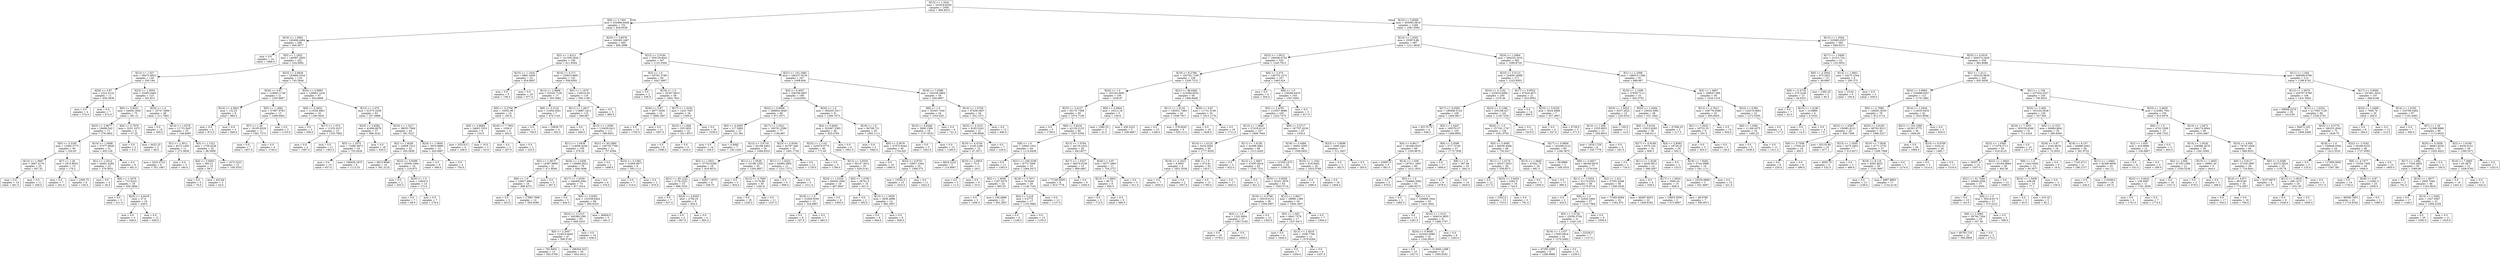 digraph Tree {
node [shape=box] ;
0 [label="X[15] <= 1.3241\nmse = 332018.8339\nsamples = 2000\nvalue = 994.4915"] ;
1 [label="X[6] <= 2.7491\nmse = 334466.6448\nsamples = 731\nvalue = 826.8536"] ;
0 -> 1 [labeldistance=2.5, labelangle=45, headlabel="True"] ;
2 [label="X[16] <= 1.0081\nmse = 245406.4484\nsamples = 266\nvalue = 600.5677"] ;
1 -> 2 ;
3 [label="mse = 0.0\nsamples = 14\nvalue = 1968.0"] ;
2 -> 3 ;
4 [label="X[5] <= 1.1832\nmse = 149387.2005\nsamples = 252\nvalue = 524.5992"] ;
2 -> 4 ;
5 [label="X[13] <= 1.027\nmse = 38473.9922\nsamples = 134\nvalue = 330.194"] ;
4 -> 5 ;
6 [label="X[26] <= 0.87\nmse = 2222.4132\nsamples = 11\nvalue = 636.3636"] ;
5 -> 6 ;
7 [label="mse = 0.0\nsamples = 4\nvalue = 574.0"] ;
6 -> 7 ;
8 [label="mse = 0.0\nsamples = 7\nvalue = 672.0"] ;
6 -> 8 ;
9 [label="X[22] <= 1.0054\nmse = 32583.0463\nsamples = 123\nvalue = 302.813"] ;
5 -> 9 ;
10 [label="X[0] <= 5.8431\nmse = 34006.1856\nsamples = 75\nvalue = 361.12"] ;
9 -> 10 ;
11 [label="X[25] <= 3.9677\nmse = 29496.542\nsamples = 71\nvalue = 379.3662"] ;
10 -> 11 ;
12 [label="X[0] <= 3.3185\nmse = 15492.5775\nsamples = 40\nvalue = 320.65"] ;
11 -> 12 ;
13 [label="X[13] <= 1.0667\nmse = 3667.4176\nsamples = 25\nvalue = 407.32"] ;
12 -> 13 ;
14 [label="mse = 0.0\nsamples = 14\nvalue = 461.0"] ;
13 -> 14 ;
15 [label="mse = 0.0\nsamples = 11\nvalue = 339.0"] ;
13 -> 15 ;
16 [label="X[7] <= 1.26\nmse = 1815.8933\nsamples = 15\nvalue = 176.2"] ;
12 -> 16 ;
17 [label="mse = 0.0\nsamples = 7\nvalue = 201.0"] ;
16 -> 17 ;
18 [label="mse = 2395.75\nsamples = 8\nvalue = 154.5"] ;
16 -> 18 ;
19 [label="X[14] <= 1.0498\nmse = 37377.6608\nsamples = 31\nvalue = 455.129"] ;
11 -> 19 ;
20 [label="X[1] <= 1.2514\nmse = 26461.0284\nsamples = 23\nvalue = 376.5652"] ;
19 -> 20 ;
21 [label="mse = 0.0\nsamples = 4\nvalue = 26.0"] ;
20 -> 21 ;
22 [label="X[6] <= 1.3279\nmse = 712.0222\nsamples = 19\nvalue = 450.3684"] ;
20 -> 22 ;
23 [label="mse = 0.0\nsamples = 3\nvalue = 511.0"] ;
22 -> 23 ;
24 [label="X[25] <= 4.0419\nmse = 27.0\nsamples = 16\nvalue = 439.0"] ;
22 -> 24 ;
25 [label="mse = 0.0\nsamples = 4\nvalue = 448.0"] ;
24 -> 25 ;
26 [label="mse = 0.0\nsamples = 12\nvalue = 436.0"] ;
24 -> 26 ;
27 [label="mse = 0.0\nsamples = 8\nvalue = 681.0"] ;
19 -> 27 ;
28 [label="X[4] <= 5.7976\nmse = 3251.1875\nsamples = 4\nvalue = 37.25"] ;
10 -> 28 ;
29 [label="mse = 0.0\nsamples = 2\nvalue = 5.0"] ;
28 -> 29 ;
30 [label="mse = 4422.25\nsamples = 2\nvalue = 69.5"] ;
28 -> 30 ;
31 [label="X[20] <= 1.0\nmse = 16747.2899\nsamples = 48\nvalue = 211.7083"] ;
9 -> 31 ;
32 [label="mse = 0.0\nsamples = 15\nvalue = 350.0"] ;
31 -> 32 ;
33 [label="X[14] <= 1.0278\nmse = 11715.3407\nsamples = 33\nvalue = 148.8485"] ;
31 -> 33 ;
34 [label="X[1] <= 1.3011\nmse = 8373.1405\nsamples = 11\nvalue = 273.3636"] ;
33 -> 34 ;
35 [label="mse = 2033.4722\nsamples = 6\nvalue = 351.1667"] ;
34 -> 35 ;
36 [label="mse = 0.0\nsamples = 5\nvalue = 180.0"] ;
34 -> 36 ;
37 [label="X[5] <= 1.1321\nmse = 1758.4236\nsamples = 22\nvalue = 86.5909"] ;
33 -> 37 ;
38 [label="X[4] <= 5.0945\nmse = 495.21\nsamples = 10\nvalue = 59.3"] ;
37 -> 38 ;
39 [label="mse = 0.0\nsamples = 5\nvalue = 76.0"] ;
38 -> 39 ;
40 [label="mse = 432.64\nsamples = 5\nvalue = 42.6"] ;
38 -> 40 ;
41 [label="mse = 1673.2222\nsamples = 12\nvalue = 109.3333"] ;
37 -> 41 ;
42 [label="X[23] <= 2.6626\nmse = 183684.3164\nsamples = 118\nvalue = 745.3644"] ;
4 -> 42 ;
43 [label="X[26] <= 0.87\nmse = 119663.1746\nsamples = 21\nvalue = 1255.6667"] ;
42 -> 43 ;
44 [label="X[10] <= 4.5822\nmse = 132.25\nsamples = 8\nvalue = 860.5"] ;
43 -> 44 ;
45 [label="mse = 0.0\nsamples = 4\nvalue = 872.0"] ;
44 -> 45 ;
46 [label="mse = 0.0\nsamples = 4\nvalue = 849.0"] ;
44 -> 46 ;
47 [label="X[5] <= 1.1894\nmse = 37987.9763\nsamples = 13\nvalue = 1498.8462"] ;
43 -> 47 ;
48 [label="X[7] <= 1.26\nmse = 19193.6529\nsamples = 11\nvalue = 1561.7273"] ;
47 -> 48 ;
49 [label="mse = 0.0\nsamples = 7\nvalue = 1457.0"] ;
48 -> 49 ;
50 [label="mse = 0.0\nsamples = 4\nvalue = 1745.0"] ;
48 -> 50 ;
51 [label="mse = 0.0\nsamples = 2\nvalue = 1153.0"] ;
47 -> 51 ;
52 [label="X[24] <= 0.9893\nmse = 128962.1418\nsamples = 97\nvalue = 634.8866"] ;
42 -> 52 ;
53 [label="X[9] <= 5.3933\nmse = 113528.4961\nsamples = 16\nvalue = 1180.5625"] ;
52 -> 53 ;
54 [label="mse = 0.0\nsamples = 3\nvalue = 508.0"] ;
53 -> 54 ;
55 [label="X[17] <= 1.074\nmse = 11252.0237\nsamples = 13\nvalue = 1335.7692"] ;
53 -> 55 ;
56 [label="mse = 0.0\nsamples = 2\nvalue = 1087.0"] ;
55 -> 56 ;
57 [label="mse = 0.0\nsamples = 11\nvalue = 1381.0"] ;
55 -> 57 ;
58 [label="X[13] <= 1.075\nmse = 61575.3236\nsamples = 81\nvalue = 527.0988"] ;
52 -> 58 ;
59 [label="X[25] <= 3.8382\nmse = 41694.8678\nsamples = 37\nvalue = 688.3243"] ;
58 -> 59 ;
60 [label="X[5] <= 1.1875\nmse = 72582.9972\nsamples = 19\nvalue = 753.0526"] ;
59 -> 60 ;
61 [label="mse = 0.0\nsamples = 15\nvalue = 657.0"] ;
60 -> 61 ;
62 [label="mse = 180429.1875\nsamples = 4\nvalue = 1113.25"] ;
60 -> 62 ;
63 [label="mse = 0.0\nsamples = 18\nvalue = 620.0"] ;
59 -> 63 ;
64 [label="X[16] <= 1.1017\nmse = 38053.7949\nsamples = 44\nvalue = 391.5227"] ;
58 -> 64 ;
65 [label="X[2] <= 1.4028\nmse = 23008.7412\nsamples = 32\nvalue = 305.5938"] ;
64 -> 65 ;
66 [label="mse = 5813.9648\nsamples = 16\nvalue = 391.3125"] ;
65 -> 66 ;
67 [label="X[22] <= 0.9399\nmse = 25508.1094\nsamples = 16\nvalue = 219.875"] ;
65 -> 67 ;
68 [label="mse = 0.0\nsamples = 2\nvalue = 555.0"] ;
67 -> 68 ;
69 [label="X[20] <= 1.0\nmse = 10816.0\nsamples = 14\nvalue = 172.0"] ;
67 -> 69 ;
70 [label="mse = 0.0\nsamples = 7\nvalue = 68.0"] ;
69 -> 70 ;
71 [label="mse = 0.0\nsamples = 7\nvalue = 276.0"] ;
69 -> 71 ;
72 [label="X[24] <= 1.0604\nmse = 5976.8889\nsamples = 12\nvalue = 620.6667"] ;
64 -> 72 ;
73 [label="mse = 0.0\nsamples = 8\nvalue = 566.0"] ;
72 -> 73 ;
74 [label="mse = 0.0\nsamples = 4\nvalue = 730.0"] ;
72 -> 74 ;
75 [label="X[25] <= 3.8578\nmse = 339365.1687\nsamples = 465\nvalue = 956.2989"] ;
1 -> 75 ;
76 [label="X[2] <= 1.4313\nmse = 121339.2926\nsamples = 158\nvalue = 611.9304"] ;
75 -> 76 ;
77 [label="X[15] <= 1.1434\nmse = 9881.4556\nsamples = 23\nvalue = 924.6087"] ;
76 -> 77 ;
78 [label="mse = 0.0\nsamples = 5\nvalue = 736.0"] ;
77 -> 78 ;
79 [label="mse = 0.0\nsamples = 18\nvalue = 977.0"] ;
77 -> 79 ;
80 [label="X[10] <= 6.271\nmse = 120833.8691\nsamples = 135\nvalue = 558.6593"] ;
76 -> 80 ;
81 [label="X[12] <= 2.9668\nmse = 53234.7128\nsamples = 17\nvalue = 305.5882"] ;
80 -> 81 ;
82 [label="X[9] <= 5.2794\nmse = 19352.96\nsamples = 10\nvalue = 185.8"] ;
81 -> 82 ;
83 [label="X[0] <= 2.8684\nmse = 24601.3333\nsamples = 6\nvalue = 133.0"] ;
82 -> 83 ;
84 [label="mse = 33219.0\nsamples = 4\nvalue = 168.0"] ;
83 -> 84 ;
85 [label="mse = 16.0\nsamples = 2\nvalue = 63.0"] ;
83 -> 85 ;
86 [label="X[18] <= 7.7802\nmse = 1026.0\nsamples = 4\nvalue = 265.0"] ;
82 -> 86 ;
87 [label="mse = 4.0\nsamples = 2\nvalue = 297.0"] ;
86 -> 87 ;
88 [label="mse = 0.0\nsamples = 2\nvalue = 233.0"] ;
86 -> 88 ;
89 [label="X[9] <= 5.3132\nmse = 51854.2041\nsamples = 7\nvalue = 476.7143"] ;
81 -> 89 ;
90 [label="mse = 0.0\nsamples = 3\nvalue = 709.0"] ;
89 -> 90 ;
91 [label="mse = 19926.75\nsamples = 4\nvalue = 302.5"] ;
89 -> 91 ;
92 [label="X[5] <= 1.1676\nmse = 120016.63\nsamples = 118\nvalue = 595.1186"] ;
80 -> 92 ;
93 [label="X[11] <= 1.0017\nmse = 118867.2411\nsamples = 115\nvalue = 584.687"] ;
92 -> 93 ;
94 [label="mse = 0.0\nsamples = 4\nvalue = 269.0"] ;
93 -> 94 ;
95 [label="X[15] <= 1.2956\nmse = 119430.0411\nsamples = 111\nvalue = 596.0631"] ;
93 -> 95 ;
96 [label="X[11] <= 1.0439\nmse = 114009.4259\nsamples = 100\nvalue = 578.29"] ;
95 -> 96 ;
97 [label="X[2] <= 1.5673\nmse = 14387.9909\nsamples = 21\nvalue = 471.9048"] ;
96 -> 97 ;
98 [label="X[8] <= 1.0\nmse = 15927.4961\nsamples = 16\nvalue = 498.4375"] ;
97 -> 98 ;
99 [label="mse = 0.0\nsamples = 2\nvalue = 453.0"] ;
98 -> 99 ;
100 [label="mse = 17865.7806\nsamples = 14\nvalue = 504.9286"] ;
98 -> 100 ;
101 [label="mse = 0.0\nsamples = 5\nvalue = 387.0"] ;
97 -> 101 ;
102 [label="X[24] <= 1.0206\nmse = 136682.8021\nsamples = 79\nvalue = 606.5696"] ;
96 -> 102 ;
103 [label="X[17] <= 1.0339\nmse = 146400.5941\nsamples = 73\nvalue = 617.3014"] ;
102 -> 103 ;
104 [label="mse = 0.0\nsamples = 5\nvalue = 844.0"] ;
103 -> 104 ;
105 [label="X[0] <= 3.0292\nmse = 153108.6442\nsamples = 68\nvalue = 600.6324"] ;
103 -> 105 ;
106 [label="X[23] <= 3.1515\nmse = 160389.2381\nsamples = 63\nvalue = 609.3333"] ;
105 -> 106 ;
107 [label="X[0] <= 2.2047\nmse = 214614.8402\nsamples = 47\nvalue = 599.5745"] ;
106 -> 107 ;
108 [label="mse = 782.8402\nsamples = 13\nvalue = 592.0769"] ;
107 -> 108 ;
109 [label="mse = 296344.423\nsamples = 34\nvalue = 602.4412"] ;
107 -> 109 ;
110 [label="mse = 0.0\nsamples = 16\nvalue = 638.0"] ;
106 -> 110 ;
111 [label="mse = 48400.0\nsamples = 5\nvalue = 491.0"] ;
105 -> 111 ;
112 [label="mse = 0.0\nsamples = 6\nvalue = 476.0"] ;
102 -> 112 ;
113 [label="X[21] <= 93.2985\nmse = 139730.7769\nsamples = 11\nvalue = 757.6364"] ;
95 -> 113 ;
114 [label="mse = 0.0\nsamples = 2\nvalue = 1498.0"] ;
113 -> 114 ;
115 [label="X[23] <= 2.1365\nmse = 21904.9877\nsamples = 9\nvalue = 593.1111"] ;
113 -> 115 ;
116 [label="mse = 0.0\nsamples = 7\nvalue = 514.0"] ;
115 -> 116 ;
117 [label="mse = 0.0\nsamples = 2\nvalue = 870.0"] ;
115 -> 117 ;
118 [label="mse = 0.0\nsamples = 3\nvalue = 995.0"] ;
92 -> 118 ;
119 [label="X[12] <= 2.0184\nmse = 359129.6041\nsamples = 307\nvalue = 1133.5309"] ;
75 -> 119 ;
120 [label="X[3] <= 1.0\nmse = 83781.5789\nsamples = 60\nvalue = 1647.5667"] ;
119 -> 120 ;
121 [label="mse = 0.0\nsamples = 2\nvalue = 336.0"] ;
120 -> 121 ;
122 [label="X[19] <= 1.0\nmse = 25307.6813\nsamples = 58\nvalue = 1692.7931"] ;
120 -> 122 ;
123 [label="X[26] <= 0.87\nmse = 6677.3056\nsamples = 24\nvalue = 1868.1667"] ;
122 -> 123 ;
124 [label="mse = 0.0\nsamples = 13\nvalue = 1793.0"] ;
123 -> 124 ;
125 [label="mse = 0.0\nsamples = 11\nvalue = 1957.0"] ;
123 -> 125 ;
126 [label="X[17] <= 1.0162\nmse = 1423.7647\nsamples = 34\nvalue = 1569.0"] ;
122 -> 126 ;
127 [label="X[23] <= 1.848\nmse = 335.2653\nsamples = 14\nvalue = 1611.8571"] ;
126 -> 127 ;
128 [label="mse = 0.0\nsamples = 8\nvalue = 1596.0"] ;
127 -> 128 ;
129 [label="mse = 0.0\nsamples = 6\nvalue = 1633.0"] ;
127 -> 129 ;
130 [label="mse = 0.0\nsamples = 20\nvalue = 1539.0"] ;
126 -> 130 ;
131 [label="X[21] <= 101.3482\nmse = 346237.9154\nsamples = 247\nvalue = 1008.664"] ;
119 -> 131 ;
132 [label="X[4] <= 6.4057\nmse = 336194.6807\nsamples = 189\nvalue = 1124.6561"] ;
131 -> 132 ;
133 [label="X[22] <= 0.9836\nmse = 268804.4949\nsamples = 98\nvalue = 971.3571"] ;
132 -> 133 ;
134 [label="X[0] <= 4.4595\nmse = 117.5692\nsamples = 21\nvalue = 151.381"] ;
133 -> 134 ;
135 [label="mse = 0.0\nsamples = 14\nvalue = 159.0"] ;
134 -> 135 ;
136 [label="mse = 4.4082\nsamples = 7\nvalue = 136.1429"] ;
134 -> 136 ;
137 [label="X[17] <= 1.0221\nmse = 108701.2596\nsamples = 77\nvalue = 1194.987"] ;
133 -> 137 ;
138 [label="X[12] <= 3.6718\nmse = 62199.5463\nsamples = 54\nvalue = 1068.8333"] ;
137 -> 138 ;
139 [label="X[2] <= 1.5021\nmse = 37703.6288\nsamples = 19\nvalue = 818.9474"] ;
138 -> 139 ;
140 [label="X[21] <= 85.1222\nmse = 2778.2222\nsamples = 15\nvalue = 888.3333"] ;
139 -> 140 ;
141 [label="mse = 0.0\nsamples = 7\nvalue = 927.0"] ;
140 -> 141 ;
142 [label="X[23] <= 4.8353\nmse = 2756.25\nsamples = 8\nvalue = 854.5"] ;
140 -> 142 ;
143 [label="mse = 0.0\nsamples = 4\nvalue = 907.0"] ;
142 -> 143 ;
144 [label="mse = 0.0\nsamples = 4\nvalue = 802.0"] ;
142 -> 144 ;
145 [label="mse = 82917.1875\nsamples = 4\nvalue = 558.75"] ;
139 -> 145 ;
146 [label="X[11] <= 1.0539\nmse = 23198.1355\nsamples = 35\nvalue = 1204.4857"] ;
138 -> 146 ;
147 [label="mse = 0.0\nsamples = 5\nvalue = 854.0"] ;
146 -> 147 ;
148 [label="X[12] <= 3.7665\nmse = 3178.89\nsamples = 30\nvalue = 1262.9"] ;
146 -> 148 ;
149 [label="mse = 0.0\nsamples = 19\nvalue = 1220.0"] ;
148 -> 149 ;
150 [label="mse = 0.0\nsamples = 11\nvalue = 1337.0"] ;
148 -> 150 ;
151 [label="X[23] <= 3.9204\nmse = 92787.448\nsamples = 23\nvalue = 1491.1739"] ;
137 -> 151 ;
152 [label="X[11] <= 1.0322\nmse = 64994.3802\nsamples = 11\nvalue = 1231.7273"] ;
151 -> 152 ;
153 [label="mse = 0.0\nsamples = 6\nvalue = 999.0"] ;
152 -> 153 ;
154 [label="mse = 0.0\nsamples = 5\nvalue = 1511.0"] ;
152 -> 154 ;
155 [label="mse = 0.0\nsamples = 12\nvalue = 1729.0"] ;
151 -> 155 ;
156 [label="X[20] <= 1.0\nmse = 356205.3317\nsamples = 91\nvalue = 1289.7473"] ;
132 -> 156 ;
157 [label="X[4] <= 6.9402\nmse = 353467.3365\nsamples = 46\nvalue = 925.4783"] ;
156 -> 157 ;
158 [label="X[23] <= 1.1141\nmse = 225070.0775\nsamples = 40\nvalue = 771.65"] ;
157 -> 158 ;
159 [label="mse = 0.0\nsamples = 5\nvalue = 1768.0"] ;
158 -> 159 ;
160 [label="X[12] <= 3.0535\nmse = 95147.3012\nsamples = 35\nvalue = 629.3143"] ;
158 -> 160 ;
161 [label="X[24] <= 1.0102\nmse = 94028.1994\nsamples = 19\nvalue = 467.8947"] ;
160 -> 161 ;
162 [label="X[19] <= 1.0\nmse = 21659.5556\nsamples = 15\nvalue = 324.6667"] ;
161 -> 162 ;
163 [label="mse = 0.0\nsamples = 8\nvalue = 187.0"] ;
162 -> 163 ;
164 [label="mse = 0.0\nsamples = 7\nvalue = 482.0"] ;
162 -> 164 ;
165 [label="mse = 0.0\nsamples = 4\nvalue = 1005.0"] ;
161 -> 165 ;
166 [label="X[5] <= 1.0792\nmse = 28791.0\nsamples = 16\nvalue = 821.0"] ;
160 -> 166 ;
167 [label="mse = 0.0\nsamples = 2\nvalue = 392.0"] ;
166 -> 167 ;
168 [label="X[13] <= 1.0039\nmse = 2856.4898\nsamples = 14\nvalue = 882.2857"] ;
166 -> 168 ;
169 [label="mse = 0.0\nsamples = 6\nvalue = 944.0"] ;
168 -> 169 ;
170 [label="mse = 0.0\nsamples = 8\nvalue = 836.0"] ;
168 -> 170 ;
171 [label="mse = 0.0\nsamples = 6\nvalue = 1951.0"] ;
157 -> 171 ;
172 [label="X[19] <= 1.0\nmse = 84708.721\nsamples = 45\nvalue = 1662.1111"] ;
156 -> 172 ;
173 [label="mse = 0.0\nsamples = 5\nvalue = 1082.0"] ;
172 -> 173 ;
174 [label="X[9] <= 5.5676\nmse = 47972.9344\nsamples = 40\nvalue = 1734.625"] ;
172 -> 174 ;
175 [label="mse = 0.0\nsamples = 16\nvalue = 1984.0"] ;
174 -> 175 ;
176 [label="X[22] <= 0.9751\nmse = 10857.2344\nsamples = 24\nvalue = 1568.375"] ;
174 -> 176 ;
177 [label="mse = 15552.0\nsamples = 13\nvalue = 1523.0"] ;
176 -> 177 ;
178 [label="mse = 0.0\nsamples = 11\nvalue = 1622.0"] ;
176 -> 178 ;
179 [label="X[18] <= 7.0586\nmse = 192258.3864\nsamples = 58\nvalue = 630.6897"] ;
131 -> 179 ;
180 [label="X[8] <= 1.0\nmse = 35345.7344\nsamples = 24\nvalue = 1053.625"] ;
179 -> 180 ;
181 [label="X[10] <= 6.6449\nmse = 3690.1389\nsamples = 18\nvalue = 1157.8333"] ;
180 -> 181 ;
182 [label="mse = 0.0\nsamples = 3\nvalue = 1022.0"] ;
181 -> 182 ;
183 [label="mse = 0.0\nsamples = 15\nvalue = 1185.0"] ;
181 -> 183 ;
184 [label="mse = 0.0\nsamples = 6\nvalue = 741.0"] ;
180 -> 184 ;
185 [label="X[14] <= 1.0729\nmse = 87628.3607\nsamples = 34\nvalue = 332.1471"] ;
179 -> 185 ;
186 [label="X[25] <= 4.3101\nmse = 9185.3243\nsamples = 21\nvalue = 106.9048"] ;
185 -> 186 ;
187 [label="X[10] <= 4.4744\nmse = 3140.2296\nsamples = 14\nvalue = 47.3571"] ;
186 -> 187 ;
188 [label="mse = 8624.2222\nsamples = 3\nvalue = 114.6667"] ;
187 -> 188 ;
189 [label="X[23] <= 2.6923\nmse = 72.0\nsamples = 11\nvalue = 29.0"] ;
187 -> 189 ;
190 [label="mse = 0.0\nsamples = 2\nvalue = 11.0"] ;
189 -> 190 ;
191 [label="mse = 0.0\nsamples = 9\nvalue = 33.0"] ;
189 -> 191 ;
192 [label="mse = 0.0\nsamples = 7\nvalue = 226.0"] ;
186 -> 192 ;
193 [label="mse = 0.0\nsamples = 13\nvalue = 696.0"] ;
185 -> 193 ;
194 [label="X[10] <= 5.8566\nmse = 305095.3819\nsamples = 1269\nvalue = 1091.0583"] ;
0 -> 194 [labeldistance=2.5, labelangle=-45, headlabel="False"] ;
195 [label="X[14] <= 1.0291\nmse = 255874.86\nsamples = 687\nvalue = 1211.4629"] ;
194 -> 195 ;
196 [label="X[22] <= 1.0012\nmse = 190046.6754\nsamples = 325\nvalue = 1345.7815"] ;
195 -> 196 ;
197 [label="X[18] <= 8.2788\nmse = 192762.7199\nsamples = 158\nvalue = 1200.7215"] ;
196 -> 197 ;
198 [label="X[20] <= 1.0\nmse = 102183.6691\nsamples = 100\nvalue = 1028.97"] ;
197 -> 198 ;
199 [label="X[25] <= 3.4127\nmse = 65170.7298\nsamples = 95\nvalue = 1074.7158"] ;
198 -> 199 ;
200 [label="mse = 0.0\nsamples = 5\nvalue = 1749.0"] ;
199 -> 200 ;
201 [label="X[6] <= 3.8234\nmse = 42129.2125\nsamples = 90\nvalue = 1037.2556"] ;
199 -> 201 ;
202 [label="X[8] <= 1.0\nmse = 19943.1631\nsamples = 64\nvalue = 1115.8438"] ;
201 -> 202 ;
203 [label="mse = 0.0\nsamples = 11\nvalue = 1363.0"] ;
202 -> 203 ;
204 [label="X[21] <= 106.3198\nmse = 8772.7006\nsamples = 53\nvalue = 1064.5472"] ;
202 -> 204 ;
205 [label="X[2] <= 1.4056\nmse = 1267.9375\nsamples = 24\nvalue = 965.25"] ;
204 -> 205 ;
206 [label="mse = 0.0\nsamples = 3\nvalue = 1056.0"] ;
205 -> 206 ;
207 [label="mse = 104.4898\nsamples = 21\nvalue = 952.2857"] ;
205 -> 207 ;
208 [label="X[18] <= 5.7671\nmse = 70.5446\nsamples = 29\nvalue = 1146.7241"] ;
204 -> 208 ;
209 [label="X[4] <= 5.218\nmse = 6.4775\nsamples = 17\nvalue = 1153.5882"] ;
208 -> 209 ;
210 [label="mse = 0.0\nsamples = 4\nvalue = 1149.0"] ;
209 -> 210 ;
211 [label="mse = 0.0\nsamples = 13\nvalue = 1155.0"] ;
209 -> 211 ;
212 [label="mse = 0.0\nsamples = 12\nvalue = 1137.0"] ;
208 -> 212 ;
213 [label="X[13] <= 1.0764\nmse = 44116.2322\nsamples = 26\nvalue = 843.8077"] ;
201 -> 213 ;
214 [label="X[17] <= 1.0327\nmse = 59474.9156\nsamples = 15\nvalue = 909.4667"] ;
213 -> 214 ;
215 [label="mse = 77180.8395\nsamples = 9\nvalue = 815.7778"] ;
214 -> 215 ;
216 [label="mse = 0.0\nsamples = 6\nvalue = 1050.0"] ;
214 -> 216 ;
217 [label="X[26] <= 0.87\nmse = 9277.2893\nsamples = 11\nvalue = 754.2727"] ;
213 -> 217 ;
218 [label="X[13] <= 1.0953\nmse = 90.75\nsamples = 8\nvalue = 695.5"] ;
217 -> 218 ;
219 [label="mse = 0.0\nsamples = 2\nvalue = 712.0"] ;
218 -> 219 ;
220 [label="mse = 0.0\nsamples = 6\nvalue = 690.0"] ;
218 -> 220 ;
221 [label="mse = 0.0\nsamples = 3\nvalue = 911.0"] ;
217 -> 221 ;
222 [label="X[9] <= 5.5844\nmse = 10212.16\nsamples = 5\nvalue = 159.8"] ;
198 -> 222 ;
223 [label="mse = 1560.25\nsamples = 2\nvalue = 41.5"] ;
222 -> 223 ;
224 [label="mse = 430.2222\nsamples = 3\nvalue = 238.6667"] ;
222 -> 224 ;
225 [label="X[21] <= 88.6482\nmse = 210384.8552\nsamples = 58\nvalue = 1496.8448"] ;
197 -> 225 ;
226 [label="X[11] <= 1.0116\nmse = 149351.7483\nsamples = 24\nvalue = 1048.7917"] ;
225 -> 226 ;
227 [label="mse = 0.0\nsamples = 15\nvalue = 1348.0"] ;
226 -> 227 ;
228 [label="mse = 379.6543\nsamples = 9\nvalue = 550.1111"] ;
226 -> 228 ;
229 [label="X[26] <= 0.87\nmse = 11731.5156\nsamples = 34\nvalue = 1813.1176"] ;
225 -> 229 ;
230 [label="mse = 0.0\nsamples = 16\nvalue = 1928.0"] ;
229 -> 230 ;
231 [label="mse = 0.0\nsamples = 18\nvalue = 1711.0"] ;
229 -> 231 ;
232 [label="X[6] <= 2.075\nmse = 148733.1372\nsamples = 167\nvalue = 1483.024"] ;
196 -> 232 ;
233 [label="mse = 0.0\nsamples = 4\nvalue = 504.0"] ;
232 -> 233 ;
234 [label="X[8] <= 1.0\nmse = 128284.6479\nsamples = 163\nvalue = 1507.0491"] ;
232 -> 234 ;
235 [label="X[2] <= 1.4781\nmse = 115557.9686\nsamples = 160\nvalue = 1523.7375"] ;
234 -> 235 ;
236 [label="X[12] <= 1.3685\nmse = 57418.6119\nsamples = 107\nvalue = 1609.7944"] ;
235 -> 236 ;
237 [label="X[14] <= 1.0125\nmse = 5534.5062\nsamples = 39\nvalue = 1777.8205"] ;
236 -> 237 ;
238 [label="X[18] <= 4.1623\nmse = 8.4691\nsamples = 9\nvalue = 1651.5556"] ;
237 -> 238 ;
239 [label="mse = 0.0\nsamples = 7\nvalue = 1650.0"] ;
238 -> 239 ;
240 [label="mse = 0.0\nsamples = 2\nvalue = 1657.0"] ;
238 -> 240 ;
241 [label="X[8] <= 1.0\nmse = 974.61\nsamples = 30\nvalue = 1815.7"] ;
237 -> 241 ;
242 [label="mse = 0.0\nsamples = 13\nvalue = 1780.0"] ;
241 -> 242 ;
243 [label="mse = 0.0\nsamples = 17\nvalue = 1843.0"] ;
241 -> 243 ;
244 [label="X[11] <= 1.0136\nmse = 61696.5681\nsamples = 68\nvalue = 1513.4265"] ;
236 -> 244 ;
245 [label="mse = 0.0\nsamples = 3\nvalue = 922.0"] ;
244 -> 245 ;
246 [label="X[12] <= 1.5607\nmse = 47655.0618\nsamples = 65\nvalue = 1540.7231"] ;
244 -> 246 ;
247 [label="mse = 0.0\nsamples = 2\nvalue = 821.0"] ;
246 -> 247 ;
248 [label="X[25] <= 3.6028\nmse = 32201.3878\nsamples = 63\nvalue = 1563.5714"] ;
246 -> 248 ;
249 [label="X[18] <= 6.3768\nmse = 19519.0112\nsamples = 39\nvalue = 1506.5897"] ;
248 -> 249 ;
250 [label="X[3] <= 1.0\nmse = 1322.9904\nsamples = 27\nvalue = 1597.5185"] ;
249 -> 250 ;
251 [label="mse = 0.0\nsamples = 20\nvalue = 1576.0"] ;
250 -> 251 ;
252 [label="mse = 0.0\nsamples = 7\nvalue = 1659.0"] ;
250 -> 252 ;
253 [label="mse = 0.0\nsamples = 12\nvalue = 1302.0"] ;
249 -> 253 ;
254 [label="X[12] <= 2.9917\nmse = 38960.1389\nsamples = 24\nvalue = 1656.1667"] ;
248 -> 254 ;
255 [label="X[5] <= 1.045\nmse = 6841.7578\nsamples = 17\nvalue = 1537.6471"] ;
254 -> 255 ;
256 [label="mse = 0.0\nsamples = 6\nvalue = 1644.0"] ;
255 -> 256 ;
257 [label="X[12] <= 2.4519\nmse = 1038.7769\nsamples = 11\nvalue = 1479.6364"] ;
255 -> 257 ;
258 [label="mse = 0.0\nsamples = 7\nvalue = 1504.0"] ;
257 -> 258 ;
259 [label="mse = 0.0\nsamples = 4\nvalue = 1437.0"] ;
257 -> 259 ;
260 [label="mse = 0.0\nsamples = 7\nvalue = 1944.0"] ;
254 -> 260 ;
261 [label="X[9] <= 5.5717\nmse = 187797.6226\nsamples = 53\nvalue = 1350.0"] ;
235 -> 261 ;
262 [label="X[18] <= 3.4484\nmse = 26901.9305\nsamples = 46\nvalue = 1508.0652"] ;
261 -> 262 ;
263 [label="mse = 21259.1475\nsamples = 20\nvalue = 1358.55"] ;
262 -> 263 ;
264 [label="X[16] <= 1.1541\nmse = 818.8402\nsamples = 26\nvalue = 1623.0769"] ;
262 -> 264 ;
265 [label="mse = 0.0\nsamples = 8\nvalue = 1666.0"] ;
264 -> 265 ;
266 [label="mse = 0.0\nsamples = 18\nvalue = 1604.0"] ;
264 -> 266 ;
267 [label="X[23] <= 3.8096\nmse = 2000.2041\nsamples = 7\nvalue = 311.2857"] ;
261 -> 267 ;
268 [label="mse = 0.0\nsamples = 2\nvalue = 382.0"] ;
267 -> 268 ;
269 [label="mse = 0.0\nsamples = 5\nvalue = 283.0"] ;
267 -> 269 ;
270 [label="mse = 0.0\nsamples = 3\nvalue = 617.0"] ;
234 -> 270 ;
271 [label="X[24] <= 1.0064\nmse = 284235.3319\nsamples = 362\nvalue = 1090.8729"] ;
195 -> 271 ;
272 [label="X[23] <= 5.5113\nmse = 244091.8088\nsamples = 271\nvalue = 1225.8303"] ;
271 -> 272 ;
273 [label="X[10] <= 4.1162\nmse = 225810.8484\nsamples = 250\nvalue = 1276.46"] ;
272 -> 273 ;
274 [label="X[17] <= 0.9383\nmse = 189498.5134\nsamples = 109\nvalue = 1464.9817"] ;
273 -> 274 ;
275 [label="mse = 82170.75\nsamples = 4\nvalue = 548.5"] ;
274 -> 275 ;
276 [label="X[5] <= 1.0447\nmse = 160370.57\nsamples = 105\nvalue = 1499.8952"] ;
274 -> 276 ;
277 [label="X[4] <= 6.9617\nmse = 181493.8207\nsamples = 68\nvalue = 1350.8676"] ;
276 -> 277 ;
278 [label="mse = 43687.0\nsamples = 8\nvalue = 891.0"] ;
277 -> 278 ;
279 [label="X[14] <= 1.038\nmse = 167911.3497\nsamples = 60\nvalue = 1412.1833"] ;
277 -> 279 ;
280 [label="mse = 0.0\nsamples = 5\nvalue = 876.0"] ;
279 -> 280 ;
281 [label="X[3] <= 1.0\nmse = 154664.3583\nsamples = 55\nvalue = 1460.9273"] ;
279 -> 281 ;
282 [label="mse = 0.0\nsamples = 2\nvalue = 1982.0"] ;
281 -> 282 ;
283 [label="X[8] <= 1.0\nmse = 149868.1944\nsamples = 53\nvalue = 1441.2642"] ;
281 -> 283 ;
284 [label="mse = 0.0\nsamples = 12\nvalue = 1281.0"] ;
283 -> 284 ;
285 [label="X[15] <= 1.5121\nmse = 184014.3855\nsamples = 41\nvalue = 1488.1707"] ;
283 -> 285 ;
286 [label="X[24] <= 0.9658\nmse = 222042.0586\nsamples = 32\nvalue = 1543.0625"] ;
285 -> 286 ;
287 [label="mse = 0.0\nsamples = 10\nvalue = 1427.0"] ;
286 -> 287 ;
288 [label="mse = 314064.1488\nsamples = 22\nvalue = 1595.8182"] ;
286 -> 288 ;
289 [label="mse = 0.0\nsamples = 9\nvalue = 1293.0"] ;
285 -> 289 ;
290 [label="X[6] <= 2.0596\nmse = 5717.5749\nsamples = 37\nvalue = 1773.7838"] ;
276 -> 290 ;
291 [label="mse = 0.0\nsamples = 17\nvalue = 1694.0"] ;
290 -> 291 ;
292 [label="X[8] <= 1.0\nmse = 567.84\nsamples = 20\nvalue = 1841.6"] ;
290 -> 292 ;
293 [label="mse = 0.0\nsamples = 6\nvalue = 1878.0"] ;
292 -> 293 ;
294 [label="mse = 0.0\nsamples = 14\nvalue = 1826.0"] ;
292 -> 294 ;
295 [label="X[23] <= 5.1266\nmse = 205168.427\nsamples = 141\nvalue = 1130.7234"] ;
273 -> 295 ;
296 [label="X[20] <= 1.0\nmse = 157191.1747\nsamples = 128\nvalue = 1051.0703"] ;
295 -> 296 ;
297 [label="X[0] <= 5.4085\nmse = 89536.4566\nsamples = 48\nvalue = 735.5417"] ;
296 -> 297 ;
298 [label="X[11] <= 1.0176\nmse = 45527.2653\nsamples = 28\nvalue = 559.8571"] ;
297 -> 298 ;
299 [label="mse = 0.0\nsamples = 12\nvalue = 317.0"] ;
298 -> 299 ;
300 [label="X[25] <= 3.6452\nmse = 2262.0\nsamples = 16\nvalue = 742.0"] ;
298 -> 300 ;
301 [label="mse = 2352.0\nsamples = 13\nvalue = 733.0"] ;
300 -> 301 ;
302 [label="mse = 0.0\nsamples = 3\nvalue = 781.0"] ;
300 -> 302 ;
303 [label="X[13] <= 1.0645\nmse = 47442.75\nsamples = 20\nvalue = 981.5"] ;
297 -> 303 ;
304 [label="mse = 0.0\nsamples = 3\nvalue = 1500.0"] ;
303 -> 304 ;
305 [label="mse = 0.0\nsamples = 17\nvalue = 890.0"] ;
303 -> 305 ;
306 [label="X[17] <= 0.9909\nmse = 102208.0123\nsamples = 80\nvalue = 1240.3875"] ;
296 -> 306 ;
307 [label="mse = 56.8889\nsamples = 3\nvalue = 248.3333"] ;
306 -> 307 ;
308 [label="X[9] <= 5.4827\nmse = 66349.6478\nsamples = 77\nvalue = 1279.039"] ;
306 -> 308 ;
309 [label="X[11] <= 1.0354\nmse = 51174.9323\nsamples = 39\nvalue = 1170.8718"] ;
308 -> 309 ;
310 [label="mse = 0.0\nsamples = 2\nvalue = 433.0"] ;
309 -> 310 ;
311 [label="X[8] <= 1.0\nmse = 22920.3462\nsamples = 37\nvalue = 1210.7568"] ;
309 -> 311 ;
312 [label="X[5] <= 1.0734\nmse = 22036.3704\nsamples = 31\nvalue = 1240.129"] ;
311 -> 312 ;
313 [label="X[16] <= 1.1337\nmse = 17945.0816\nsamples = 24\nvalue = 1270.2083"] ;
312 -> 313 ;
314 [label="mse = 47295.2099\nsamples = 9\nvalue = 1288.8889"] ;
313 -> 314 ;
315 [label="mse = 0.0\nsamples = 15\nvalue = 1259.0"] ;
313 -> 315 ;
316 [label="mse = 22326.0\nsamples = 7\nvalue = 1137.0"] ;
312 -> 316 ;
317 [label="mse = 0.0\nsamples = 6\nvalue = 1059.0"] ;
311 -> 317 ;
318 [label="X[2] <= 1.412\nmse = 57591.6288\nsamples = 38\nvalue = 1390.0526"] ;
308 -> 318 ;
319 [label="mse = 71583.8594\nsamples = 16\nvalue = 1362.875"] ;
318 -> 319 ;
320 [label="mse = 46487.6033\nsamples = 22\nvalue = 1409.8182"] ;
318 -> 320 ;
321 [label="mse = 0.0\nsamples = 13\nvalue = 1915.0"] ;
295 -> 321 ;
322 [label="X[17] <= 0.9552\nmse = 67916.4671\nsamples = 21\nvalue = 623.0952"] ;
272 -> 322 ;
323 [label="mse = 0.0\nsamples = 14\nvalue = 806.0"] ;
322 -> 323 ;
324 [label="X[23] <= 5.6335\nmse = 3024.4898\nsamples = 7\nvalue = 257.2857"] ;
322 -> 324 ;
325 [label="mse = 0.0\nsamples = 4\nvalue = 247.0"] ;
324 -> 325 ;
326 [label="mse = 6728.0\nsamples = 3\nvalue = 271.0"] ;
324 -> 326 ;
327 [label="X[1] <= 1.2568\nmse = 188015.1308\nsamples = 91\nvalue = 688.967"] ;
271 -> 327 ;
328 [label="X[16] <= 1.1009\nmse = 37658.7113\nsamples = 53\nvalue = 445.0755"] ;
327 -> 328 ;
329 [label="X[24] <= 1.0423\nmse = 8337.2622\nsamples = 15\nvalue = 226.9333"] ;
328 -> 329 ;
330 [label="X[15] <= 1.606\nmse = 1555.9053\nsamples = 13\nvalue = 259.6923"] ;
329 -> 330 ;
331 [label="mse = 1618.1728\nsamples = 9\nvalue = 245.7778"] ;
330 -> 331 ;
332 [label="mse = 0.0\nsamples = 4\nvalue = 291.0"] ;
330 -> 332 ;
333 [label="mse = 100.0\nsamples = 2\nvalue = 14.0"] ;
329 -> 333 ;
334 [label="X[22] <= 1.0294\nmse = 23034.3082\nsamples = 38\nvalue = 531.1842"] ;
328 -> 334 ;
335 [label="X[4] <= 5.6104\nmse = 15915.6265\nsamples = 36\nvalue = 548.6111"] ;
334 -> 335 ;
336 [label="X[17] <= 0.9199\nmse = 6370.125\nsamples = 16\nvalue = 606.5"] ;
335 -> 336 ;
337 [label="mse = 0.0\nsamples = 2\nvalue = 734.0"] ;
336 -> 337 ;
338 [label="X[11] <= 1.0226\nmse = 4626.0612\nsamples = 14\nvalue = 588.2857"] ;
336 -> 338 ;
339 [label="mse = 0.0\nsamples = 4\nvalue = 538.0"] ;
338 -> 339 ;
340 [label="X[17] <= 1.0624\nmse = 5060.44\nsamples = 10\nvalue = 608.4"] ;
338 -> 340 ;
341 [label="mse = 10853.5556\nsamples = 3\nvalue = 672.6667"] ;
340 -> 341 ;
342 [label="mse = 48.9796\nsamples = 7\nvalue = 580.8571"] ;
340 -> 342 ;
343 [label="X[4] <= 5.8582\nmse = 18726.41\nsamples = 20\nvalue = 502.3"] ;
335 -> 343 ;
344 [label="mse = 0.0\nsamples = 2\nvalue = 153.0"] ;
343 -> 344 ;
345 [label="X[18] <= 7.8282\nmse = 5744.0988\nsamples = 18\nvalue = 541.1111"] ;
343 -> 345 ;
346 [label="mse = 22330.8889\nsamples = 3\nvalue = 641.6667"] ;
345 -> 346 ;
347 [label="mse = 0.0\nsamples = 15\nvalue = 521.0"] ;
345 -> 347 ;
348 [label="mse = 47306.25\nsamples = 2\nvalue = 217.5"] ;
334 -> 348 ;
349 [label="X[2] <= 1.4907\nmse = 199047.588\nsamples = 38\nvalue = 1029.1316"] ;
327 -> 349 ;
350 [label="X[12] <= 3.7613\nmse = 106776.0586\nsamples = 16\nvalue = 693.0625"] ;
349 -> 350 ;
351 [label="X[1] <= 1.3023\nmse = 26732.25\nsamples = 6\nvalue = 291.5"] ;
350 -> 351 ;
352 [label="mse = 0.0\nsamples = 3\nvalue = 455.0"] ;
351 -> 352 ;
353 [label="mse = 0.0\nsamples = 3\nvalue = 128.0"] ;
351 -> 353 ;
354 [label="mse = 0.0\nsamples = 10\nvalue = 934.0"] ;
350 -> 354 ;
355 [label="X[22] <= 0.991\nmse = 124276.0661\nsamples = 22\nvalue = 1273.5455"] ;
349 -> 355 ;
356 [label="X[6] <= 1.5081\nmse = 11168.4375\nsamples = 16\nvalue = 1482.25"] ;
355 -> 356 ;
357 [label="mse = 0.0\nsamples = 5\nvalue = 1639.0"] ;
356 -> 357 ;
358 [label="mse = 0.0\nsamples = 11\nvalue = 1411.0"] ;
356 -> 358 ;
359 [label="mse = 0.0\nsamples = 6\nvalue = 717.0"] ;
355 -> 359 ;
360 [label="X[12] <= 1.3544\nmse = 325883.0537\nsamples = 582\nvalue = 948.9313"] ;
194 -> 360 ;
361 [label="X[17] <= 1.0409\nmse = 21315.724\nsamples = 23\nvalue = 125.5652"] ;
360 -> 361 ;
362 [label="X[6] <= 4.2504\nmse = 975.2622\nsamples = 15\nvalue = 36.0667"] ;
361 -> 362 ;
363 [label="X[9] <= 5.4718\nmse = 270.2249\nsamples = 13\nvalue = 26.9231"] ;
362 -> 363 ;
364 [label="mse = 0.0\nsamples = 7\nvalue = 42.0"] ;
363 -> 364 ;
365 [label="X[15] <= 1.4186\nmse = 10.8889\nsamples = 6\nvalue = 9.3333"] ;
363 -> 365 ;
366 [label="mse = 0.0\nsamples = 2\nvalue = 14.0"] ;
365 -> 366 ;
367 [label="mse = 0.0\nsamples = 4\nvalue = 7.0"] ;
365 -> 367 ;
368 [label="mse = 1482.25\nsamples = 2\nvalue = 95.5"] ;
362 -> 368 ;
369 [label="X[14] <= 1.0651\nmse = 16275.2344\nsamples = 8\nvalue = 293.375"] ;
361 -> 369 ;
370 [label="mse = 23.04\nsamples = 5\nvalue = 194.6"] ;
369 -> 370 ;
371 [label="mse = 0.0\nsamples = 3\nvalue = 458.0"] ;
369 -> 371 ;
372 [label="X[25] <= 4.0516\nmse = 309373.3426\nsamples = 559\nvalue = 982.8086"] ;
360 -> 372 ;
373 [label="X[2] <= 1.4111\nmse = 293225.9829\nsamples = 346\nvalue = 855.5838"] ;
372 -> 373 ;
374 [label="X[24] <= 0.9993\nmse = 254898.9257\nsamples = 112\nvalue = 1179.1964"] ;
373 -> 374 ;
375 [label="X[0] <= 2.7899\nmse = 149261.8335\nsamples = 70\nvalue = 912.3714"] ;
374 -> 375 ;
376 [label="X[22] <= 1.0383\nmse = 130981.8121\nsamples = 26\nvalue = 600.7308"] ;
375 -> 376 ;
377 [label="X[6] <= 3.7508\nmse = 17030.25\nsamples = 16\nvalue = 365.5"] ;
376 -> 377 ;
378 [label="mse = 0.0\nsamples = 8\nvalue = 235.0"] ;
377 -> 378 ;
379 [label="mse = 0.0\nsamples = 8\nvalue = 496.0"] ;
377 -> 379 ;
380 [label="mse = 83116.89\nsamples = 10\nvalue = 977.1"] ;
376 -> 380 ;
381 [label="X[25] <= 3.6183\nmse = 68762.9313\nsamples = 44\nvalue = 1096.5227"] ;
375 -> 381 ;
382 [label="X[15] <= 1.5505\nmse = 3275.2653\nsamples = 7\nvalue = 513.8571"] ;
381 -> 382 ;
383 [label="mse = 4920.75\nsamples = 4\nvalue = 532.5"] ;
382 -> 383 ;
384 [label="mse = 0.0\nsamples = 3\nvalue = 489.0"] ;
382 -> 384 ;
385 [label="X[10] <= 7.5936\nmse = 4771.3733\nsamples = 37\nvalue = 1206.7568"] ;
381 -> 385 ;
386 [label="X[18] <= 8.116\nmse = 4583.4622\nsamples = 30\nvalue = 1191.0667"] ;
385 -> 386 ;
387 [label="mse = 0.0\nsamples = 13\nvalue = 1239.0"] ;
386 -> 387 ;
388 [label="mse = 4987.8893\nsamples = 17\nvalue = 1154.4118"] ;
386 -> 388 ;
389 [label="mse = 0.0\nsamples = 7\nvalue = 1274.0"] ;
385 -> 389 ;
390 [label="X[14] <= 1.0434\nmse = 114535.9433\nsamples = 42\nvalue = 1623.9048"] ;
374 -> 390 ;
391 [label="X[21] <= 102.1089\nmse = 42261.9775\nsamples = 40\nvalue = 1684.85"] ;
390 -> 391 ;
392 [label="mse = 0.0\nsamples = 20\nvalue = 1884.0"] ;
391 -> 392 ;
393 [label="X[10] <= 6.9766\nmse = 5202.51\nsamples = 20\nvalue = 1485.7"] ;
391 -> 393 ;
394 [label="mse = 0.0\nsamples = 3\nvalue = 1314.0"] ;
393 -> 394 ;
395 [label="mse = 0.0\nsamples = 17\nvalue = 1516.0"] ;
393 -> 395 ;
396 [label="mse = 0.0\nsamples = 2\nvalue = 405.0"] ;
390 -> 396 ;
397 [label="X[1] <= 1.158\nmse = 237454.3327\nsamples = 234\nvalue = 700.6923"] ;
373 -> 397 ;
398 [label="X[25] <= 3.469\nmse = 191524.3636\nsamples = 129\nvalue = 527.845"] ;
397 -> 398 ;
399 [label="X[18] <= 7.3501\nmse = 205258.4346\nsamples = 74\nvalue = 711.4324"] ;
398 -> 399 ;
400 [label="X[22] <= 1.0585\nmse = 171078.3711\nsamples = 64\nvalue = 616.8125"] ;
399 -> 400 ;
401 [label="mse = 58357.0\nsamples = 14\nvalue = 1057.0"] ;
400 -> 401 ;
402 [label="X[22] <= 1.0843\nmse = 133194.9664\nsamples = 50\nvalue = 493.56"] ;
400 -> 402 ;
403 [label="X[21] <= 91.7448\nmse = 53849.3294\nsamples = 37\nvalue = 312.4595"] ;
402 -> 403 ;
404 [label="mse = 0.0\nsamples = 10\nvalue = 143.0"] ;
403 -> 404 ;
405 [label="X[8] <= 1.0\nmse = 59218.6173\nsamples = 27\nvalue = 375.2222"] ;
403 -> 405 ;
406 [label="X[6] <= 2.2863\nmse = 59744.7264\nsamples = 25\nvalue = 357.56"] ;
405 -> 406 ;
407 [label="mse = 66783.719\nsamples = 22\nvalue = 369.0909"] ;
406 -> 407 ;
408 [label="mse = 0.0\nsamples = 3\nvalue = 273.0"] ;
406 -> 408 ;
409 [label="mse = 0.0\nsamples = 2\nvalue = 596.0"] ;
405 -> 409 ;
410 [label="mse = 0.0\nsamples = 13\nvalue = 1009.0"] ;
402 -> 410 ;
411 [label="mse = 0.0\nsamples = 10\nvalue = 1317.0"] ;
399 -> 411 ;
412 [label="X[0] <= 4.1531\nmse = 66684.8641\nsamples = 55\nvalue = 280.8364"] ;
398 -> 412 ;
413 [label="X[26] <= 0.87\nmse = 2345.6676\nsamples = 19\nvalue = 70.2632"] ;
412 -> 413 ;
414 [label="X[8] <= 1.0\nmse = 1442.0592\nsamples = 13\nvalue = 95.3077"] ;
413 -> 414 ;
415 [label="X[14] <= 1.0456\nmse = 438.09\nsamples = 10\nvalue = 77.1"] ;
414 -> 415 ;
416 [label="mse = 4.0\nsamples = 5\nvalue = 62.0"] ;
415 -> 416 ;
417 [label="mse = 416.16\nsamples = 5\nvalue = 92.2"] ;
415 -> 417 ;
418 [label="mse = 0.0\nsamples = 3\nvalue = 156.0"] ;
414 -> 418 ;
419 [label="mse = 0.0\nsamples = 6\nvalue = 16.0"] ;
413 -> 419 ;
420 [label="X[18] <= 6.157\nmse = 64888.2492\nsamples = 36\nvalue = 391.9722"] ;
412 -> 420 ;
421 [label="mse = 7143.4711\nsamples = 11\nvalue = 280.2727"] ;
420 -> 421 ;
422 [label="X[11] <= 1.0462\nmse = 82390.6656\nsamples = 25\nvalue = 441.12"] ;
420 -> 422 ;
423 [label="mse = 0.0\nsamples = 7\nvalue = 426.0"] ;
422 -> 423 ;
424 [label="mse = 114308.0\nsamples = 18\nvalue = 447.0"] ;
422 -> 424 ;
425 [label="X[23] <= 3.4629\nmse = 212082.7501\nsamples = 105\nvalue = 913.0476"] ;
397 -> 425 ;
426 [label="X[8] <= 1.0\nmse = 4702.3289\nsamples = 15\nvalue = 269.7333"] ;
425 -> 426 ;
427 [label="X[2] <= 1.655\nmse = 410.8889\nsamples = 12\nvalue = 236.6667"] ;
426 -> 427 ;
428 [label="mse = 0.0\nsamples = 8\nvalue = 251.0"] ;
427 -> 428 ;
429 [label="mse = 0.0\nsamples = 4\nvalue = 208.0"] ;
427 -> 429 ;
430 [label="mse = 0.0\nsamples = 3\nvalue = 402.0"] ;
426 -> 430 ;
431 [label="X[13] <= 1.0472\nmse = 166174.6844\nsamples = 90\nvalue = 1020.2667"] ;
425 -> 431 ;
432 [label="X[14] <= 1.0526\nmse = 236586.2678\nsamples = 26\nvalue = 1341.0385"] ;
431 -> 432 ;
433 [label="X[2] <= 1.664\nmse = 47185.1066\nsamples = 21\nvalue = 1554.5238"] ;
432 -> 433 ;
434 [label="X[22] <= 0.9433\nmse = 236.9587\nsamples = 11\nvalue = 1761.3636"] ;
433 -> 434 ;
435 [label="mse = 0.0\nsamples = 4\nvalue = 1741.0"] ;
434 -> 435 ;
436 [label="mse = 0.0\nsamples = 7\nvalue = 1773.0"] ;
434 -> 436 ;
437 [label="mse = 0.0\nsamples = 10\nvalue = 1327.0"] ;
433 -> 437 ;
438 [label="X[15] <= 1.3925\nmse = 36691.44\nsamples = 5\nvalue = 444.4"] ;
432 -> 438 ;
439 [label="mse = 0.0\nsamples = 2\nvalue = 679.0"] ;
438 -> 439 ;
440 [label="mse = 0.0\nsamples = 3\nvalue = 288.0"] ;
438 -> 440 ;
441 [label="X[23] <= 4.956\nmse = 78787.4509\nsamples = 64\nvalue = 889.9531"] ;
431 -> 441 ;
442 [label="X[9] <= 5.8117\nmse = 27230.3997\nsamples = 39\nvalue = 719.5641"] ;
441 -> 442 ;
443 [label="X[10] <= 6.871\nmse = 99.9184\nsamples = 35\nvalue = 774.2857"] ;
442 -> 443 ;
444 [label="mse = 0.0\nsamples = 17\nvalue = 764.0"] ;
443 -> 444 ;
445 [label="mse = 0.0\nsamples = 18\nvalue = 784.0"] ;
443 -> 445 ;
446 [label="mse = 9157.6875\nsamples = 4\nvalue = 240.75"] ;
442 -> 446 ;
447 [label="X[0] <= 5.3296\nmse = 43272.5824\nsamples = 25\nvalue = 1155.76"] ;
441 -> 447 ;
448 [label="X[11] <= 1.0818\nmse = 208.1475\nsamples = 20\nvalue = 1051.95"] ;
447 -> 448 ;
449 [label="mse = 0.0\nsamples = 9\nvalue = 1036.0"] ;
448 -> 449 ;
450 [label="mse = 0.0\nsamples = 11\nvalue = 1065.0"] ;
448 -> 450 ;
451 [label="mse = 0.0\nsamples = 5\nvalue = 1571.0"] ;
447 -> 451 ;
452 [label="X[11] <= 1.044\nmse = 266599.6766\nsamples = 213\nvalue = 1189.4742"] ;
372 -> 452 ;
453 [label="X[12] <= 1.5679\nmse = 229767.9769\nsamples = 106\nvalue = 1431.5943"] ;
452 -> 453 ;
454 [label="mse = 69069.2275\nsamples = 20\nvalue = 1015.85"] ;
453 -> 454 ;
455 [label="X[11] <= 1.0324\nmse = 217595.7128\nsamples = 86\nvalue = 1528.2791"] ;
453 -> 455 ;
456 [label="mse = 84472.102\nsamples = 14\nvalue = 1006.4286"] ;
455 -> 456 ;
457 [label="X[25] <= 4.0774\nmse = 180231.8542\nsamples = 72\nvalue = 1629.75"] ;
455 -> 457 ;
458 [label="X[19] <= 1.0\nmse = 339848.0556\nsamples = 24\nvalue = 1413.3333"] ;
457 -> 458 ;
459 [label="mse = 0.0\nsamples = 3\nvalue = 125.0"] ;
458 -> 459 ;
460 [label="mse = 117409.5692\nsamples = 21\nvalue = 1597.381"] ;
458 -> 460 ;
461 [label="X[22] <= 1.0182\nmse = 65296.6233\nsamples = 48\nvalue = 1737.9583"] ;
457 -> 461 ;
462 [label="X[6] <= 4.7477\nmse = 73204.7368\nsamples = 38\nvalue = 1694.0"] ;
461 -> 462 ;
463 [label="mse = 0.0\nsamples = 14\nvalue = 1754.0"] ;
462 -> 463 ;
464 [label="X[26] <= 0.87\nmse = 112582.5\nsamples = 24\nvalue = 1659.0"] ;
462 -> 464 ;
465 [label="mse = 90595.7851\nsamples = 22\nvalue = 1710.8182"] ;
464 -> 465 ;
466 [label="mse = 0.0\nsamples = 2\nvalue = 1089.0"] ;
464 -> 466 ;
467 [label="mse = 0.0\nsamples = 10\nvalue = 1905.0"] ;
461 -> 467 ;
468 [label="X[17] <= 0.9584\nmse = 187481.3018\nsamples = 107\nvalue = 949.6168"] ;
452 -> 468 ;
469 [label="X[24] <= 1.0406\nmse = 7949.76\nsamples = 20\nvalue = 284.8"] ;
468 -> 469 ;
470 [label="mse = 0.0\nsamples = 8\nvalue = 394.0"] ;
469 -> 470 ;
471 [label="mse = 0.0\nsamples = 12\nvalue = 212.0"] ;
469 -> 471 ;
472 [label="X[14] <= 1.0192\nmse = 103790.5462\nsamples = 87\nvalue = 1102.4483"] ;
468 -> 472 ;
473 [label="mse = 0.0\nsamples = 7\nvalue = 300.0"] ;
472 -> 473 ;
474 [label="X[7] <= 1.26\nmse = 51598.8986\nsamples = 80\nvalue = 1172.6625"] ;
472 -> 474 ;
475 [label="X[25] <= 4.2938\nmse = 36661.8236\nsamples = 52\nvalue = 1055.4423"] ;
474 -> 475 ;
476 [label="X[17] <= 1.082\nmse = 7329.2804\nsamples = 50\nvalue = 1089.86"] ;
475 -> 476 ;
477 [label="mse = 0.0\nsamples = 2\nvalue = 761.0"] ;
476 -> 477 ;
478 [label="X[16] <= 1.0677\nmse = 2940.7044\nsamples = 48\nvalue = 1103.5625"] ;
476 -> 478 ;
479 [label="mse = 0.0\nsamples = 17\nvalue = 1168.0"] ;
478 -> 479 ;
480 [label="X[13] <= 1.0363\nmse = 1027.6587\nsamples = 31\nvalue = 1068.2258"] ;
478 -> 480 ;
481 [label="mse = 0.0\nsamples = 20\nvalue = 1092.0"] ;
480 -> 481 ;
482 [label="mse = 0.0\nsamples = 11\nvalue = 1025.0"] ;
480 -> 482 ;
483 [label="mse = 0.0\nsamples = 2\nvalue = 195.0"] ;
475 -> 483 ;
484 [label="X[2] <= 1.6109\nmse = 6430.0153\nsamples = 28\nvalue = 1390.3571"] ;
474 -> 484 ;
485 [label="X[10] <= 7.4665\nmse = 65.4875\nsamples = 21\nvalue = 1436.4762"] ;
484 -> 485 ;
486 [label="mse = 0.0\nsamples = 16\nvalue = 1441.0"] ;
485 -> 486 ;
487 [label="mse = 0.0\nsamples = 5\nvalue = 1422.0"] ;
485 -> 487 ;
488 [label="mse = 0.0\nsamples = 7\nvalue = 1252.0"] ;
484 -> 488 ;
}